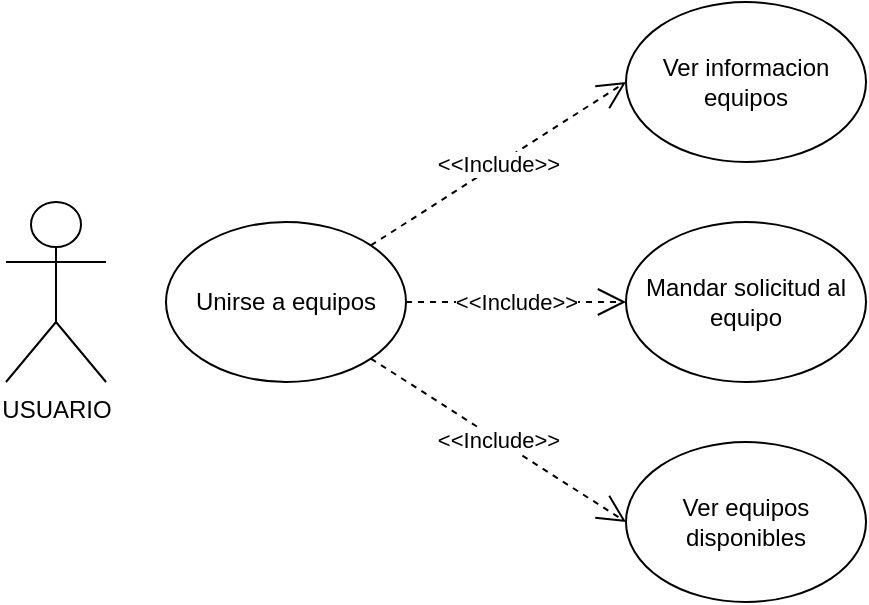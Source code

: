 <mxfile version="24.7.10">
  <diagram name="Página-1" id="12xPwHUG81hBRSD_kznw">
    <mxGraphModel grid="1" page="1" gridSize="10" guides="1" tooltips="1" connect="1" arrows="1" fold="1" pageScale="1" pageWidth="827" pageHeight="1169" math="0" shadow="0">
      <root>
        <mxCell id="0" />
        <mxCell id="1" parent="0" />
        <mxCell id="_OQqd8Gyjd1ufa1HXWQf-1" value="USUARIO" style="shape=umlActor;verticalLabelPosition=bottom;verticalAlign=top;html=1;outlineConnect=0;" vertex="1" parent="1">
          <mxGeometry x="90" y="200" width="50" height="90" as="geometry" />
        </mxCell>
        <mxCell id="_OQqd8Gyjd1ufa1HXWQf-2" value="Unirse a equipos" style="ellipse;whiteSpace=wrap;html=1;" vertex="1" parent="1">
          <mxGeometry x="170" y="210" width="120" height="80" as="geometry" />
        </mxCell>
        <mxCell id="_OQqd8Gyjd1ufa1HXWQf-3" value="Ver informacion equipos" style="ellipse;whiteSpace=wrap;html=1;" vertex="1" parent="1">
          <mxGeometry x="400" y="100" width="120" height="80" as="geometry" />
        </mxCell>
        <mxCell id="_OQqd8Gyjd1ufa1HXWQf-4" value="Mandar solicitud al equipo" style="ellipse;whiteSpace=wrap;html=1;" vertex="1" parent="1">
          <mxGeometry x="400" y="210" width="120" height="80" as="geometry" />
        </mxCell>
        <mxCell id="_OQqd8Gyjd1ufa1HXWQf-5" value="Ver equipos disponibles" style="ellipse;whiteSpace=wrap;html=1;" vertex="1" parent="1">
          <mxGeometry x="400" y="320" width="120" height="80" as="geometry" />
        </mxCell>
        <mxCell id="_OQqd8Gyjd1ufa1HXWQf-6" value="&amp;lt;&amp;lt;Include&amp;gt;&amp;gt;" style="endArrow=open;endSize=12;dashed=1;html=1;rounded=0;exitX=1;exitY=0;exitDx=0;exitDy=0;entryX=0;entryY=0.5;entryDx=0;entryDy=0;" edge="1" parent="1" source="_OQqd8Gyjd1ufa1HXWQf-2" target="_OQqd8Gyjd1ufa1HXWQf-3">
          <mxGeometry width="160" relative="1" as="geometry">
            <mxPoint x="330" y="290" as="sourcePoint" />
            <mxPoint x="490" y="290" as="targetPoint" />
          </mxGeometry>
        </mxCell>
        <mxCell id="_OQqd8Gyjd1ufa1HXWQf-7" value="&amp;lt;&amp;lt;Include&amp;gt;&amp;gt;" style="endArrow=open;endSize=12;dashed=1;html=1;rounded=0;exitX=1;exitY=0.5;exitDx=0;exitDy=0;entryX=0;entryY=0.5;entryDx=0;entryDy=0;" edge="1" parent="1" source="_OQqd8Gyjd1ufa1HXWQf-2" target="_OQqd8Gyjd1ufa1HXWQf-4">
          <mxGeometry width="160" relative="1" as="geometry">
            <mxPoint x="282" y="232" as="sourcePoint" />
            <mxPoint x="410" y="150" as="targetPoint" />
          </mxGeometry>
        </mxCell>
        <mxCell id="_OQqd8Gyjd1ufa1HXWQf-8" value="&amp;lt;&amp;lt;Include&amp;gt;&amp;gt;" style="endArrow=open;endSize=12;dashed=1;html=1;rounded=0;exitX=1;exitY=1;exitDx=0;exitDy=0;entryX=0;entryY=0.5;entryDx=0;entryDy=0;" edge="1" parent="1" source="_OQqd8Gyjd1ufa1HXWQf-2" target="_OQqd8Gyjd1ufa1HXWQf-5">
          <mxGeometry width="160" relative="1" as="geometry">
            <mxPoint x="300" y="260" as="sourcePoint" />
            <mxPoint x="410" y="260" as="targetPoint" />
          </mxGeometry>
        </mxCell>
      </root>
    </mxGraphModel>
  </diagram>
</mxfile>
